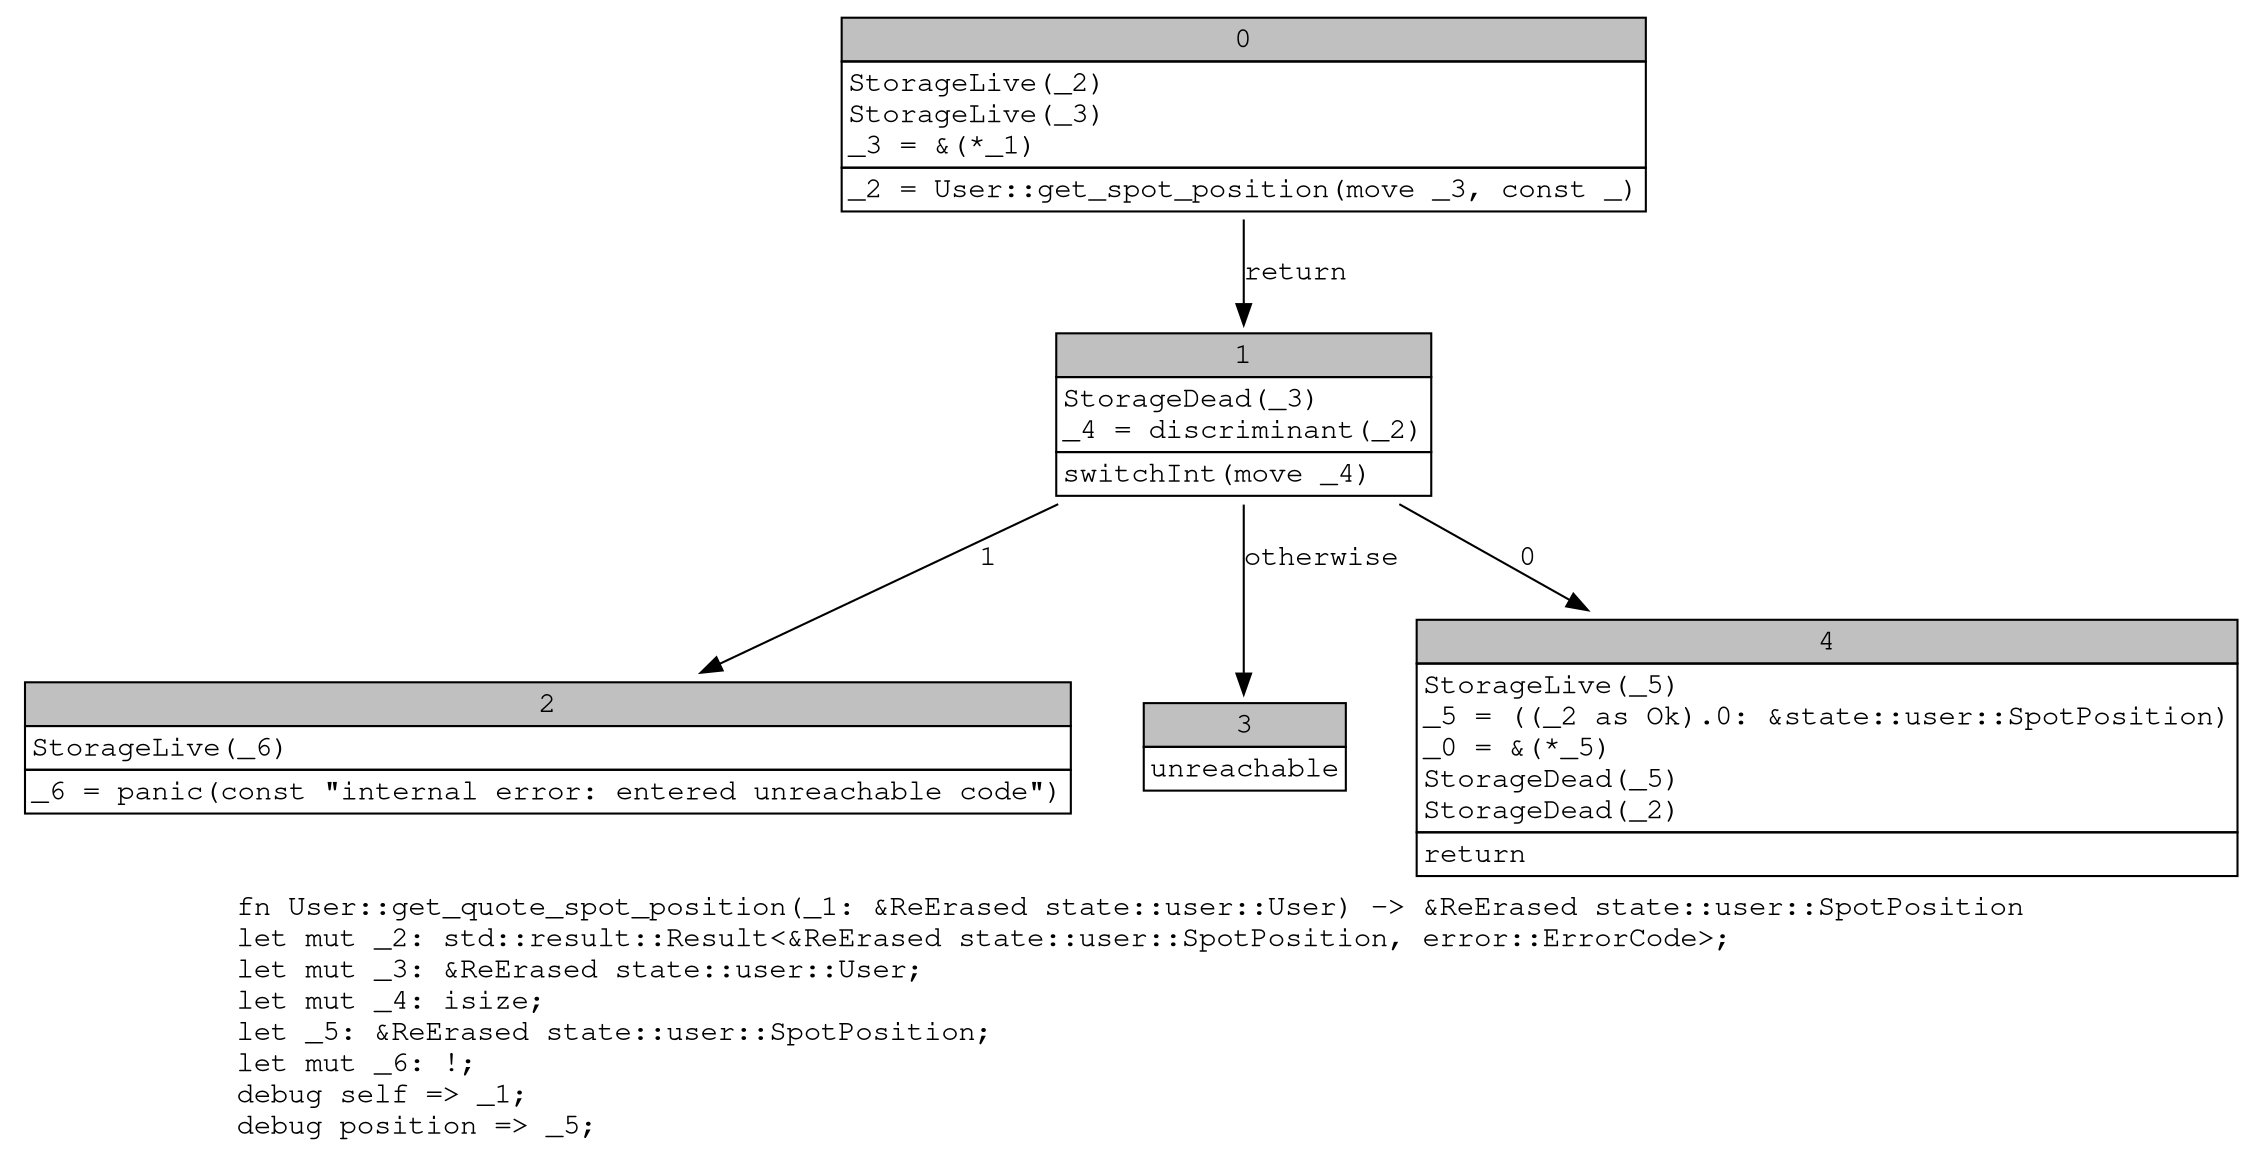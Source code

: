 digraph Mir_0_4284 {
    graph [fontname="Courier, monospace"];
    node [fontname="Courier, monospace"];
    edge [fontname="Courier, monospace"];
    label=<fn User::get_quote_spot_position(_1: &amp;ReErased state::user::User) -&gt; &amp;ReErased state::user::SpotPosition<br align="left"/>let mut _2: std::result::Result&lt;&amp;ReErased state::user::SpotPosition, error::ErrorCode&gt;;<br align="left"/>let mut _3: &amp;ReErased state::user::User;<br align="left"/>let mut _4: isize;<br align="left"/>let _5: &amp;ReErased state::user::SpotPosition;<br align="left"/>let mut _6: !;<br align="left"/>debug self =&gt; _1;<br align="left"/>debug position =&gt; _5;<br align="left"/>>;
    bb0__0_4284 [shape="none", label=<<table border="0" cellborder="1" cellspacing="0"><tr><td bgcolor="gray" align="center" colspan="1">0</td></tr><tr><td align="left" balign="left">StorageLive(_2)<br/>StorageLive(_3)<br/>_3 = &amp;(*_1)<br/></td></tr><tr><td align="left">_2 = User::get_spot_position(move _3, const _)</td></tr></table>>];
    bb1__0_4284 [shape="none", label=<<table border="0" cellborder="1" cellspacing="0"><tr><td bgcolor="gray" align="center" colspan="1">1</td></tr><tr><td align="left" balign="left">StorageDead(_3)<br/>_4 = discriminant(_2)<br/></td></tr><tr><td align="left">switchInt(move _4)</td></tr></table>>];
    bb2__0_4284 [shape="none", label=<<table border="0" cellborder="1" cellspacing="0"><tr><td bgcolor="gray" align="center" colspan="1">2</td></tr><tr><td align="left" balign="left">StorageLive(_6)<br/></td></tr><tr><td align="left">_6 = panic(const &quot;internal error: entered unreachable code&quot;)</td></tr></table>>];
    bb3__0_4284 [shape="none", label=<<table border="0" cellborder="1" cellspacing="0"><tr><td bgcolor="gray" align="center" colspan="1">3</td></tr><tr><td align="left">unreachable</td></tr></table>>];
    bb4__0_4284 [shape="none", label=<<table border="0" cellborder="1" cellspacing="0"><tr><td bgcolor="gray" align="center" colspan="1">4</td></tr><tr><td align="left" balign="left">StorageLive(_5)<br/>_5 = ((_2 as Ok).0: &amp;state::user::SpotPosition)<br/>_0 = &amp;(*_5)<br/>StorageDead(_5)<br/>StorageDead(_2)<br/></td></tr><tr><td align="left">return</td></tr></table>>];
    bb0__0_4284 -> bb1__0_4284 [label="return"];
    bb1__0_4284 -> bb4__0_4284 [label="0"];
    bb1__0_4284 -> bb2__0_4284 [label="1"];
    bb1__0_4284 -> bb3__0_4284 [label="otherwise"];
}
